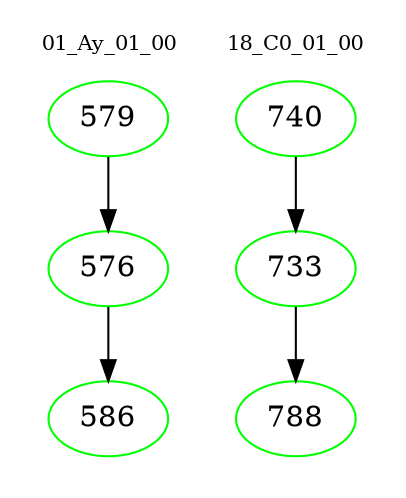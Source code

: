 digraph{
subgraph cluster_0 {
color = white
label = "01_Ay_01_00";
fontsize=10;
T0_579 [label="579", color="green"]
T0_579 -> T0_576 [color="black"]
T0_576 [label="576", color="green"]
T0_576 -> T0_586 [color="black"]
T0_586 [label="586", color="green"]
}
subgraph cluster_1 {
color = white
label = "18_C0_01_00";
fontsize=10;
T1_740 [label="740", color="green"]
T1_740 -> T1_733 [color="black"]
T1_733 [label="733", color="green"]
T1_733 -> T1_788 [color="black"]
T1_788 [label="788", color="green"]
}
}
